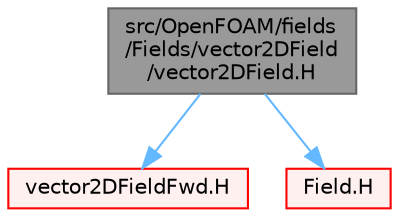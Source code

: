 digraph "src/OpenFOAM/fields/Fields/vector2DField/vector2DField.H"
{
 // LATEX_PDF_SIZE
  bgcolor="transparent";
  edge [fontname=Helvetica,fontsize=10,labelfontname=Helvetica,labelfontsize=10];
  node [fontname=Helvetica,fontsize=10,shape=box,height=0.2,width=0.4];
  Node1 [id="Node000001",label="src/OpenFOAM/fields\l/Fields/vector2DField\l/vector2DField.H",height=0.2,width=0.4,color="gray40", fillcolor="grey60", style="filled", fontcolor="black",tooltip="Foam::vector2DField."];
  Node1 -> Node2 [id="edge1_Node000001_Node000002",color="steelblue1",style="solid",tooltip=" "];
  Node2 [id="Node000002",label="vector2DFieldFwd.H",height=0.2,width=0.4,color="red", fillcolor="#FFF0F0", style="filled",URL="$vector2DFieldFwd_8H.html",tooltip=" "];
  Node1 -> Node80 [id="edge2_Node000001_Node000080",color="steelblue1",style="solid",tooltip=" "];
  Node80 [id="Node000080",label="Field.H",height=0.2,width=0.4,color="red", fillcolor="#FFF0F0", style="filled",URL="$Field_8H.html",tooltip=" "];
}

